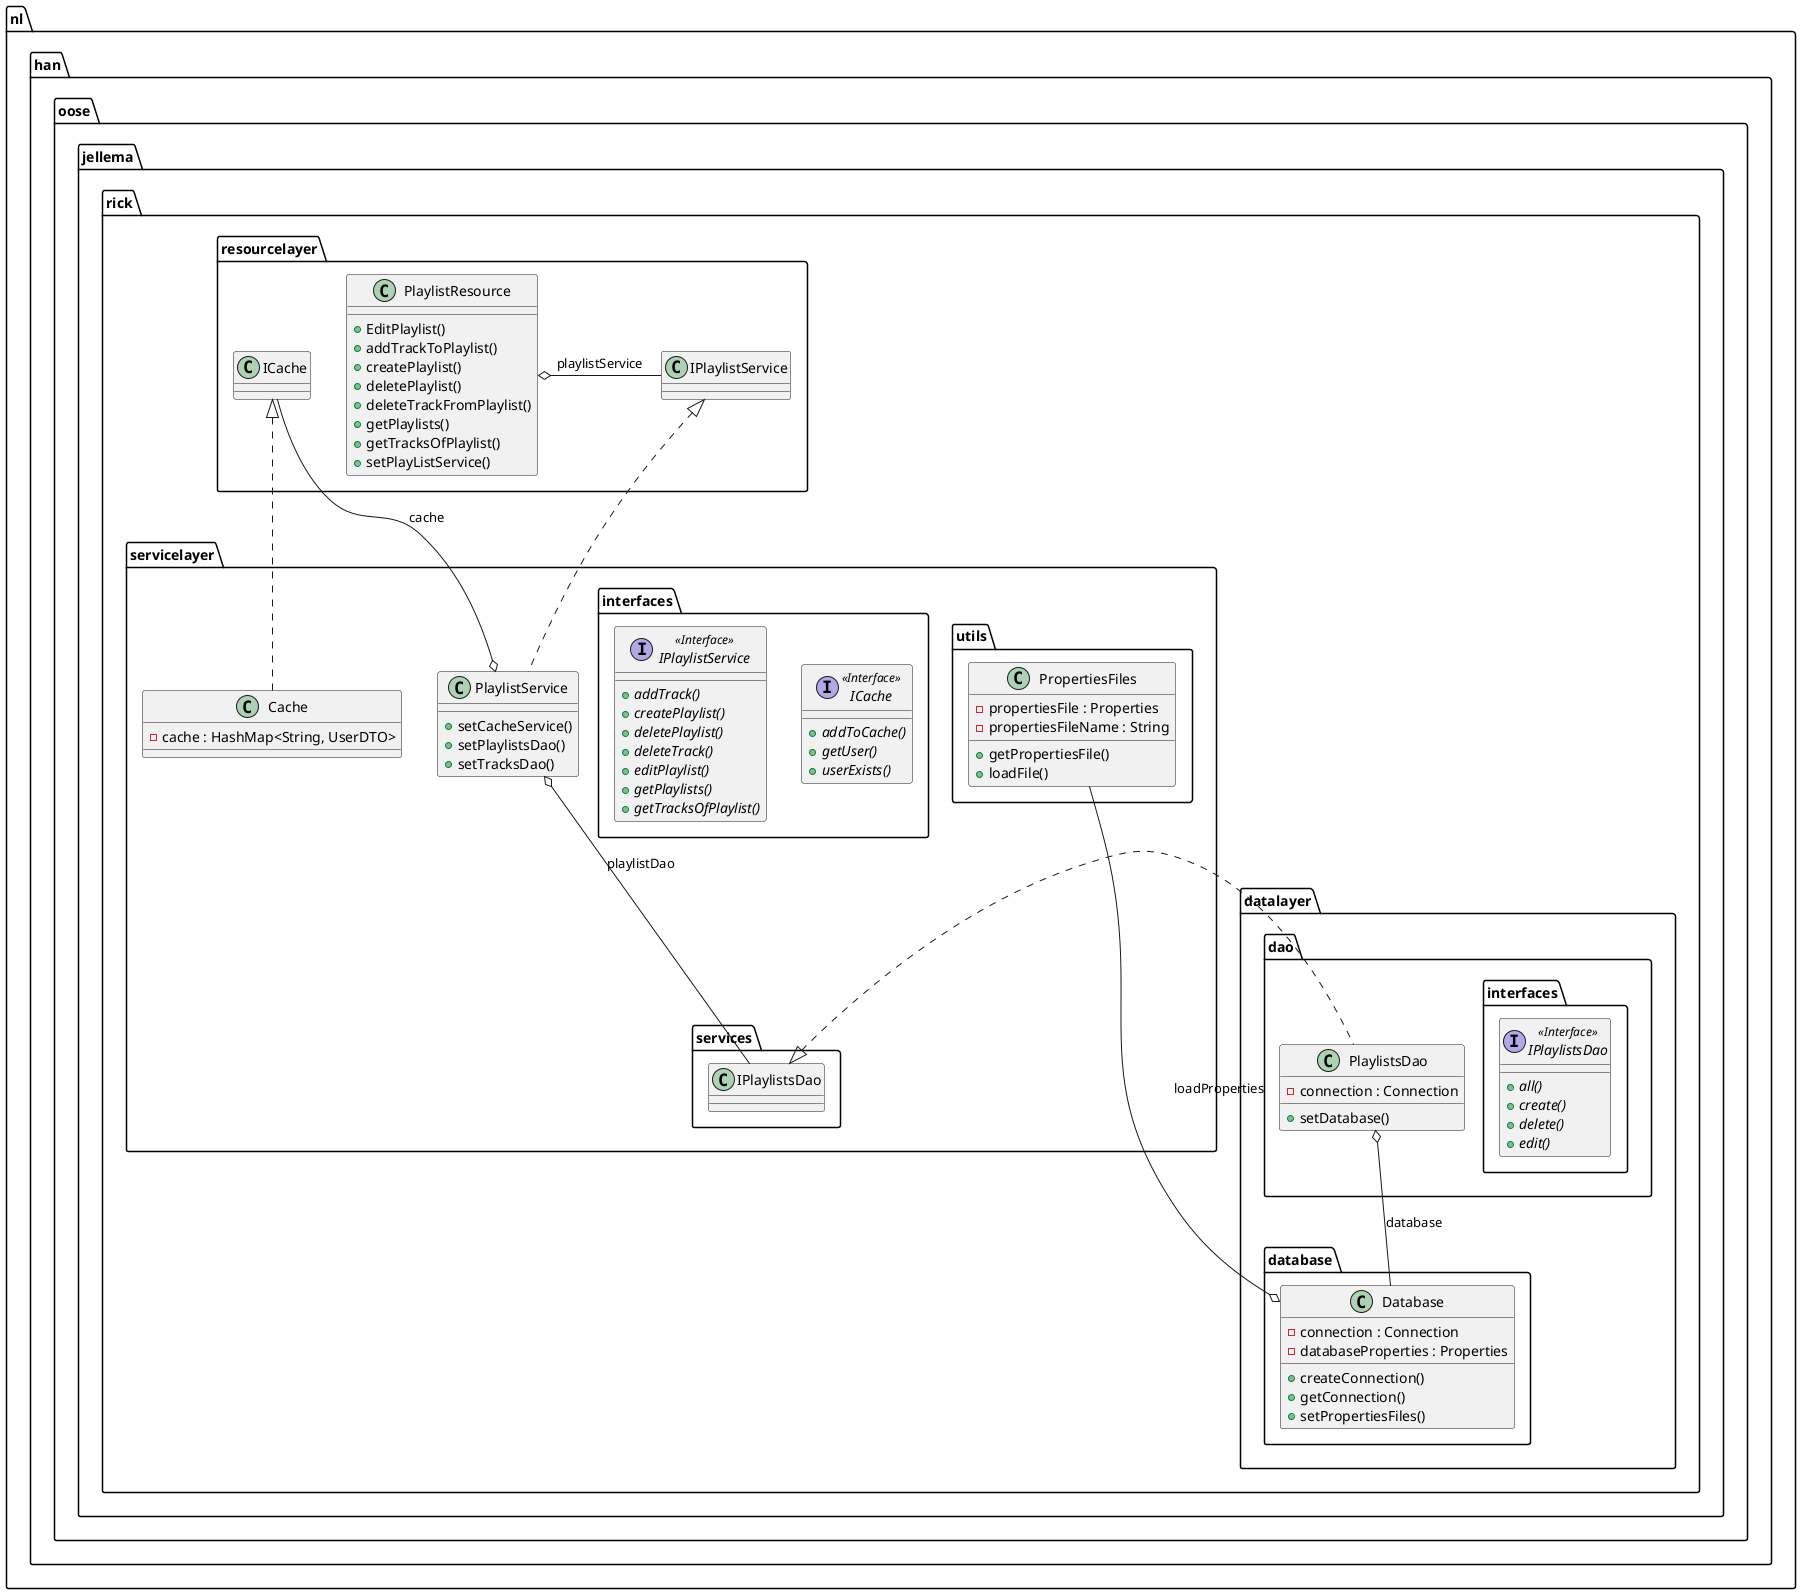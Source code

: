 @startuml


namespace nl.han.oose.jellema.rick.datalayer {
namespace nl.han.oose.jellema.rick.datalayer.database {
    class nl.han.oose.jellema.rick.datalayer.database.Database {
        - connection : Connection
        - databaseProperties : Properties
        + createConnection()
        + getConnection()
        + setPropertiesFiles()
    }
  }



  namespace nl.han.oose.jellema.rick.datalayer.dao {
    class nl.han.oose.jellema.rick.datalayer.dao.PlaylistsDao {
        - connection : Connection
        + setDatabase()
    }

    namespace interfaces {
          interface IPlaylistsDao <<Interface>> {
              {abstract} + all()
              {abstract} + create()
              {abstract} + delete()
              {abstract} + edit()
          }
    }

  }
  }

  nl.han.oose.jellema.rick.datalayer.dao.PlaylistsDao .left.|> nl.han.oose.jellema.rick.servicelayer.services.IPlaylistsDao
  nl.han.oose.jellema.rick.datalayer.dao.PlaylistsDao o-- nl.han.oose.jellema.rick.datalayer.database.Database : database


    namespace nl.han.oose.jellema.rick.servicelayer {
    namespace utils {
        class PropertiesFiles {
            - propertiesFile : Properties
            - propertiesFileName : String
            + getPropertiesFile()
            + loadFile()
          }
        }


      class Cache {
          - cache : HashMap<String, UserDTO>
      }

        class PlaylistService {
            + setCacheService()
            + setPlaylistsDao()
            + setTracksDao()
        }

            namespace interfaces {
              interface ICache <<Interface>> {
                  {abstract} + addToCache()
                  {abstract} + getUser()
                  {abstract} + userExists()
              }

              interface IPlaylistService <<Interface>> {
                  {abstract} + addTrack()
                  {abstract} + createPlaylist()
                  {abstract} + deletePlaylist()
                  {abstract} + deleteTrack()
                  {abstract} + editPlaylist()
                  {abstract} + getPlaylists()
                  {abstract} + getTracksOfPlaylist()
              }
            }
      }
 nl.han.oose.jellema.rick.datalayer.database.Database o-right- nl.han.oose.jellema.rick.servicelayer.utils.PropertiesFiles : loadProperties
      nl.han.oose.jellema.rick.servicelayer.Cache .left.|> nl.han.oose.jellema.rick.resourcelayer.ICache
      nl.han.oose.jellema.rick.servicelayer.PlaylistService .left.|> nl.han.oose.jellema.rick.resourcelayer.IPlaylistService
      nl.han.oose.jellema.rick.servicelayer.PlaylistService o-- nl.han.oose.jellema.rick.servicelayer.services.IPlaylistsDao : playlistDao
      nl.han.oose.jellema.rick.resourcelayer.ICache --o nl.han.oose.jellema.rick.servicelayer.PlaylistService : cache

        namespace nl.han.oose.jellema.rick.resourcelayer {
          class nl.han.oose.jellema.rick.resourcelayer.PlaylistResource {
              + EditPlaylist()
              + addTrackToPlaylist()
              + createPlaylist()
              + deletePlaylist()
              + deleteTrackFromPlaylist()
              + getPlaylists()
              + getTracksOfPlaylist()
              + setPlayListService()
          }
        }

        nl.han.oose.jellema.rick.resourcelayer.PlaylistResource o-right- nl.han.oose.jellema.rick.resourcelayer.IPlaylistService : playlistService


@enduml